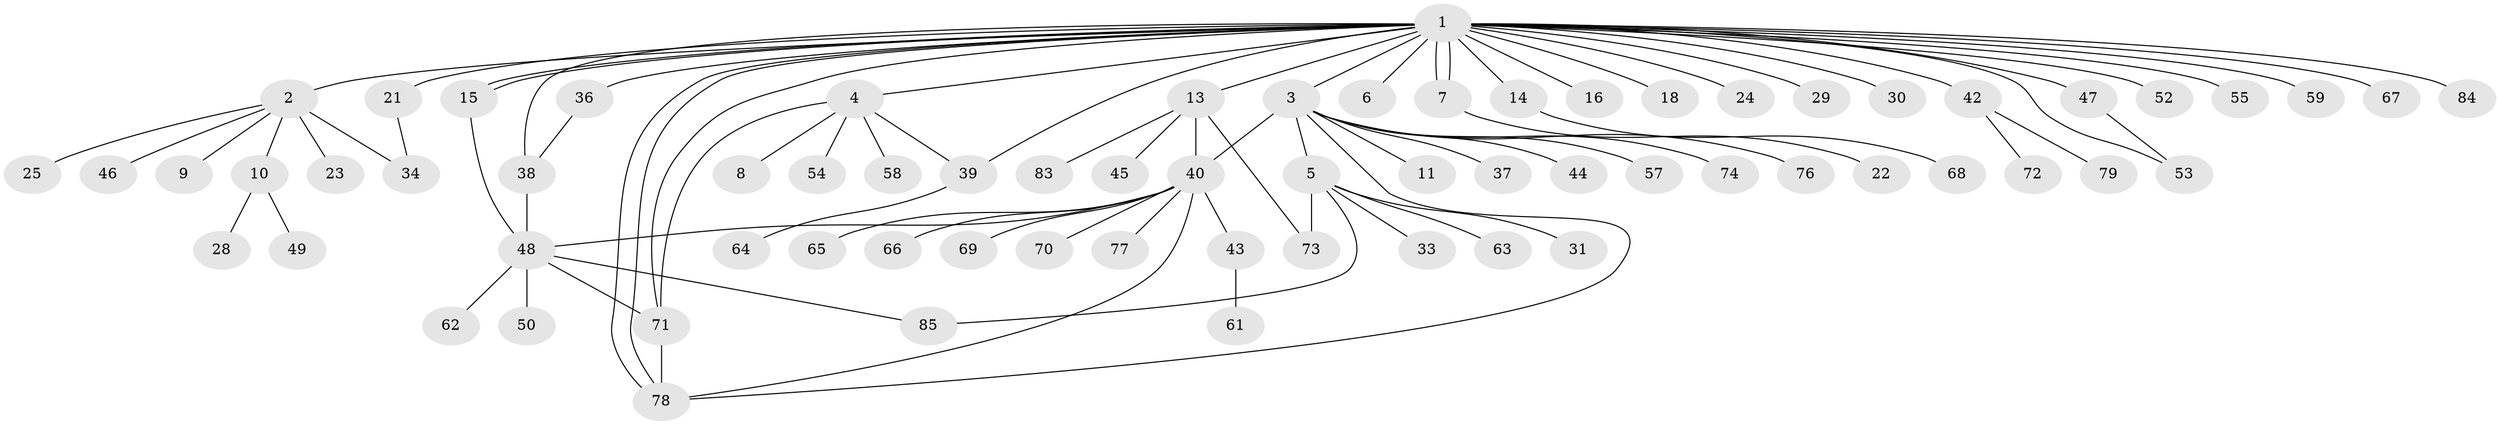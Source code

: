 // original degree distribution, {30: 0.011494252873563218, 8: 0.011494252873563218, 9: 0.011494252873563218, 7: 0.022988505747126436, 6: 0.011494252873563218, 1: 0.5632183908045977, 4: 0.06896551724137931, 2: 0.1724137931034483, 3: 0.10344827586206896, 10: 0.011494252873563218, 5: 0.011494252873563218}
// Generated by graph-tools (version 1.1) at 2025/41/03/06/25 10:41:49]
// undirected, 69 vertices, 85 edges
graph export_dot {
graph [start="1"]
  node [color=gray90,style=filled];
  1 [super="+32"];
  2 [super="+20"];
  3 [super="+12"];
  4 [super="+17"];
  5 [super="+60"];
  6;
  7 [super="+19"];
  8;
  9;
  10 [super="+35"];
  11 [super="+86"];
  13 [super="+41"];
  14 [super="+27"];
  15;
  16;
  18 [super="+26"];
  21 [super="+87"];
  22 [super="+75"];
  23;
  24;
  25;
  28;
  29;
  30;
  31;
  33;
  34;
  36;
  37;
  38;
  39 [super="+80"];
  40 [super="+56"];
  42;
  43 [super="+51"];
  44;
  45;
  46;
  47;
  48 [super="+81"];
  49;
  50;
  52;
  53;
  54;
  55;
  57;
  58;
  59;
  61;
  62;
  63;
  64;
  65;
  66;
  67;
  68;
  69;
  70;
  71;
  72;
  73;
  74;
  76;
  77;
  78 [super="+82"];
  79;
  83;
  84;
  85;
  1 -- 2 [weight=2];
  1 -- 3;
  1 -- 4;
  1 -- 6;
  1 -- 7;
  1 -- 7;
  1 -- 13;
  1 -- 14;
  1 -- 15;
  1 -- 15;
  1 -- 16;
  1 -- 18;
  1 -- 21;
  1 -- 24;
  1 -- 29;
  1 -- 30;
  1 -- 36;
  1 -- 38;
  1 -- 39;
  1 -- 42;
  1 -- 52;
  1 -- 53;
  1 -- 55;
  1 -- 59;
  1 -- 67;
  1 -- 71;
  1 -- 78;
  1 -- 78;
  1 -- 84 [weight=2];
  1 -- 47;
  2 -- 9;
  2 -- 10;
  2 -- 25;
  2 -- 34;
  2 -- 46;
  2 -- 23;
  3 -- 5;
  3 -- 11;
  3 -- 37;
  3 -- 44;
  3 -- 57;
  3 -- 76;
  3 -- 74;
  3 -- 40;
  3 -- 78;
  4 -- 8;
  4 -- 39;
  4 -- 54;
  4 -- 58;
  4 -- 71;
  5 -- 31;
  5 -- 33;
  5 -- 63;
  5 -- 85;
  5 -- 73;
  7 -- 22;
  10 -- 28;
  10 -- 49;
  13 -- 40 [weight=2];
  13 -- 83;
  13 -- 45;
  13 -- 73;
  14 -- 68;
  15 -- 48;
  21 -- 34;
  36 -- 38;
  38 -- 48;
  39 -- 64;
  40 -- 43;
  40 -- 48;
  40 -- 65;
  40 -- 66;
  40 -- 69;
  40 -- 70;
  40 -- 77;
  40 -- 78;
  42 -- 72;
  42 -- 79;
  43 -- 61;
  47 -- 53;
  48 -- 50;
  48 -- 62;
  48 -- 85;
  48 -- 71;
  71 -- 78;
}
